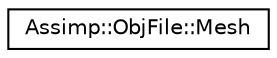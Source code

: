 digraph "Graphical Class Hierarchy"
{
  edge [fontname="Helvetica",fontsize="10",labelfontname="Helvetica",labelfontsize="10"];
  node [fontname="Helvetica",fontsize="10",shape=record];
  rankdir="LR";
  Node1 [label="Assimp::ObjFile::Mesh",height=0.2,width=0.4,color="black", fillcolor="white", style="filled",URL="$struct_assimp_1_1_obj_file_1_1_mesh.html",tooltip="Data structure to store a mesh. "];
}
